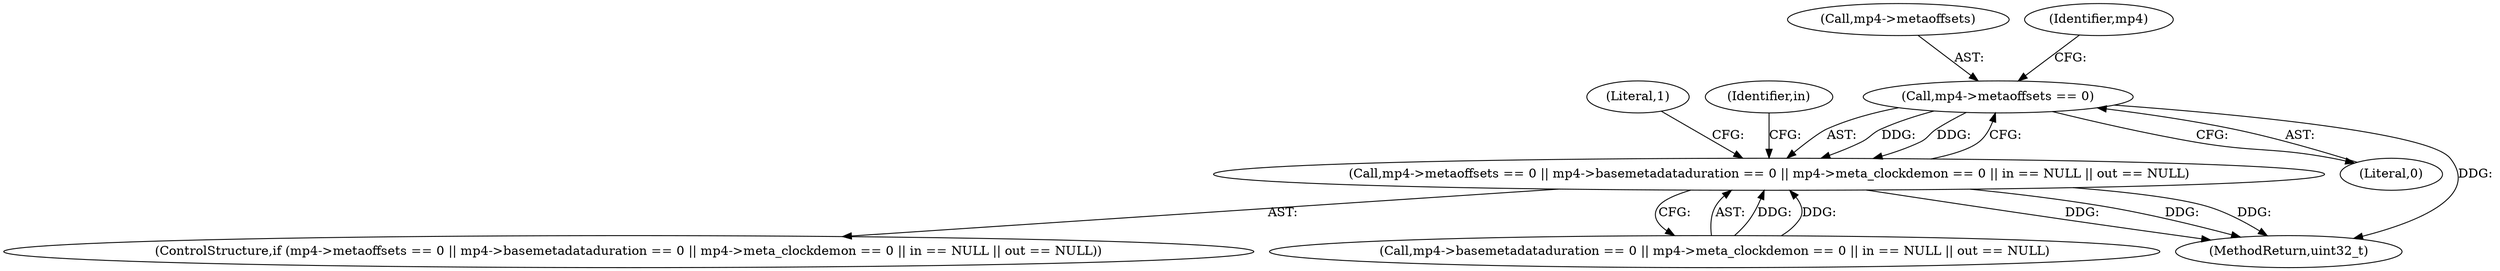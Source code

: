 digraph "1_gpmf-parser_341f12cd5b97ab419e53853ca00176457c9f1681_4@pointer" {
"1000120" [label="(Call,mp4->metaoffsets == 0)"];
"1000119" [label="(Call,mp4->metaoffsets == 0 || mp4->basemetadataduration == 0 || mp4->meta_clockdemon == 0 || in == NULL || out == NULL)"];
"1000124" [label="(Literal,0)"];
"1000121" [label="(Call,mp4->metaoffsets)"];
"1000128" [label="(Identifier,mp4)"];
"1000118" [label="(ControlStructure,if (mp4->metaoffsets == 0 || mp4->basemetadataduration == 0 || mp4->meta_clockdemon == 0 || in == NULL || out == NULL))"];
"1000145" [label="(Literal,1)"];
"1000120" [label="(Call,mp4->metaoffsets == 0)"];
"1000125" [label="(Call,mp4->basemetadataduration == 0 || mp4->meta_clockdemon == 0 || in == NULL || out == NULL)"];
"1000148" [label="(Identifier,in)"];
"1000119" [label="(Call,mp4->metaoffsets == 0 || mp4->basemetadataduration == 0 || mp4->meta_clockdemon == 0 || in == NULL || out == NULL)"];
"1000190" [label="(MethodReturn,uint32_t)"];
"1000120" -> "1000119"  [label="AST: "];
"1000120" -> "1000124"  [label="CFG: "];
"1000121" -> "1000120"  [label="AST: "];
"1000124" -> "1000120"  [label="AST: "];
"1000128" -> "1000120"  [label="CFG: "];
"1000119" -> "1000120"  [label="CFG: "];
"1000120" -> "1000190"  [label="DDG: "];
"1000120" -> "1000119"  [label="DDG: "];
"1000120" -> "1000119"  [label="DDG: "];
"1000119" -> "1000118"  [label="AST: "];
"1000119" -> "1000125"  [label="CFG: "];
"1000125" -> "1000119"  [label="AST: "];
"1000145" -> "1000119"  [label="CFG: "];
"1000148" -> "1000119"  [label="CFG: "];
"1000119" -> "1000190"  [label="DDG: "];
"1000119" -> "1000190"  [label="DDG: "];
"1000119" -> "1000190"  [label="DDG: "];
"1000125" -> "1000119"  [label="DDG: "];
"1000125" -> "1000119"  [label="DDG: "];
}
